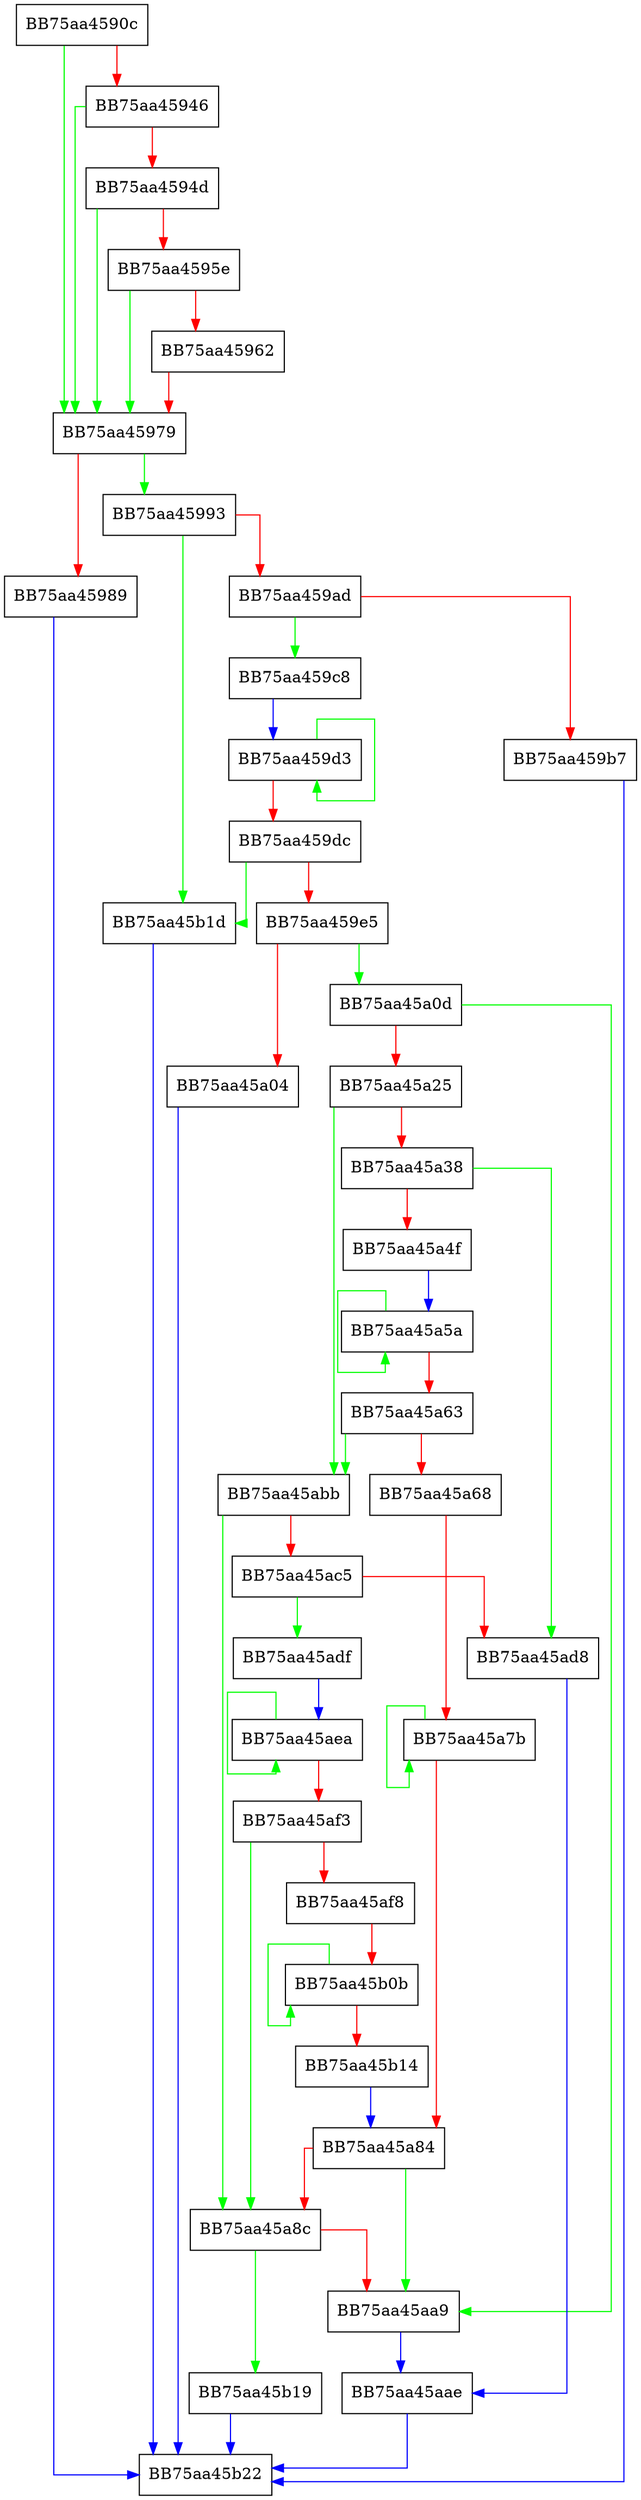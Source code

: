 digraph PifParseFinal {
  node [shape="box"];
  graph [splines=ortho];
  BB75aa4590c -> BB75aa45979 [color="green"];
  BB75aa4590c -> BB75aa45946 [color="red"];
  BB75aa45946 -> BB75aa45979 [color="green"];
  BB75aa45946 -> BB75aa4594d [color="red"];
  BB75aa4594d -> BB75aa45979 [color="green"];
  BB75aa4594d -> BB75aa4595e [color="red"];
  BB75aa4595e -> BB75aa45979 [color="green"];
  BB75aa4595e -> BB75aa45962 [color="red"];
  BB75aa45962 -> BB75aa45979 [color="red"];
  BB75aa45979 -> BB75aa45993 [color="green"];
  BB75aa45979 -> BB75aa45989 [color="red"];
  BB75aa45989 -> BB75aa45b22 [color="blue"];
  BB75aa45993 -> BB75aa45b1d [color="green"];
  BB75aa45993 -> BB75aa459ad [color="red"];
  BB75aa459ad -> BB75aa459c8 [color="green"];
  BB75aa459ad -> BB75aa459b7 [color="red"];
  BB75aa459b7 -> BB75aa45b22 [color="blue"];
  BB75aa459c8 -> BB75aa459d3 [color="blue"];
  BB75aa459d3 -> BB75aa459d3 [color="green"];
  BB75aa459d3 -> BB75aa459dc [color="red"];
  BB75aa459dc -> BB75aa45b1d [color="green"];
  BB75aa459dc -> BB75aa459e5 [color="red"];
  BB75aa459e5 -> BB75aa45a0d [color="green"];
  BB75aa459e5 -> BB75aa45a04 [color="red"];
  BB75aa45a04 -> BB75aa45b22 [color="blue"];
  BB75aa45a0d -> BB75aa45aa9 [color="green"];
  BB75aa45a0d -> BB75aa45a25 [color="red"];
  BB75aa45a25 -> BB75aa45abb [color="green"];
  BB75aa45a25 -> BB75aa45a38 [color="red"];
  BB75aa45a38 -> BB75aa45ad8 [color="green"];
  BB75aa45a38 -> BB75aa45a4f [color="red"];
  BB75aa45a4f -> BB75aa45a5a [color="blue"];
  BB75aa45a5a -> BB75aa45a5a [color="green"];
  BB75aa45a5a -> BB75aa45a63 [color="red"];
  BB75aa45a63 -> BB75aa45abb [color="green"];
  BB75aa45a63 -> BB75aa45a68 [color="red"];
  BB75aa45a68 -> BB75aa45a7b [color="red"];
  BB75aa45a7b -> BB75aa45a7b [color="green"];
  BB75aa45a7b -> BB75aa45a84 [color="red"];
  BB75aa45a84 -> BB75aa45aa9 [color="green"];
  BB75aa45a84 -> BB75aa45a8c [color="red"];
  BB75aa45a8c -> BB75aa45b19 [color="green"];
  BB75aa45a8c -> BB75aa45aa9 [color="red"];
  BB75aa45aa9 -> BB75aa45aae [color="blue"];
  BB75aa45aae -> BB75aa45b22 [color="blue"];
  BB75aa45abb -> BB75aa45a8c [color="green"];
  BB75aa45abb -> BB75aa45ac5 [color="red"];
  BB75aa45ac5 -> BB75aa45adf [color="green"];
  BB75aa45ac5 -> BB75aa45ad8 [color="red"];
  BB75aa45ad8 -> BB75aa45aae [color="blue"];
  BB75aa45adf -> BB75aa45aea [color="blue"];
  BB75aa45aea -> BB75aa45aea [color="green"];
  BB75aa45aea -> BB75aa45af3 [color="red"];
  BB75aa45af3 -> BB75aa45a8c [color="green"];
  BB75aa45af3 -> BB75aa45af8 [color="red"];
  BB75aa45af8 -> BB75aa45b0b [color="red"];
  BB75aa45b0b -> BB75aa45b0b [color="green"];
  BB75aa45b0b -> BB75aa45b14 [color="red"];
  BB75aa45b14 -> BB75aa45a84 [color="blue"];
  BB75aa45b19 -> BB75aa45b22 [color="blue"];
  BB75aa45b1d -> BB75aa45b22 [color="blue"];
}
